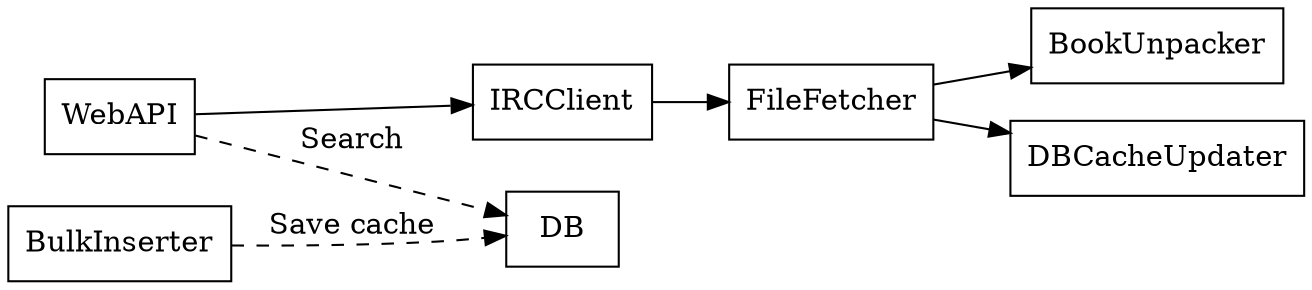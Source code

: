 digraph Services {
   node [shape=rect];
   rankdir=LR;
   IRCClient
   FileFetcher
   BookUnpacker
   WebAPI
   DBCacheUpdater
   DB

   WebAPI -> IRCClient -> FileFetcher -> BookUnpacker
   FileFetcher -> DBCacheUpdater

   WebAPI -> DB[label="Search" style=dashed];
   BulkInserter -> DB[label="Save cache" style=dashed];
}
